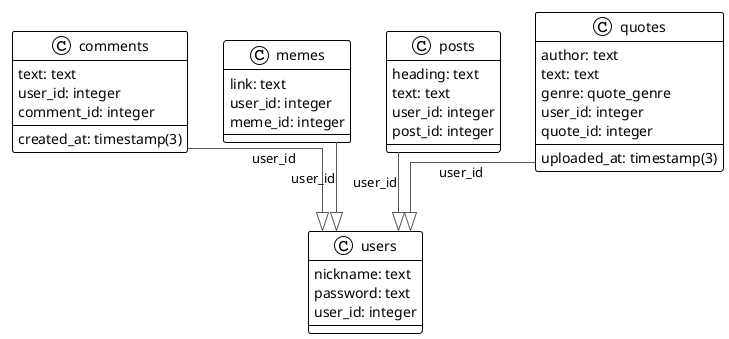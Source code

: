 @startuml

!theme plain
top to bottom direction
skinparam linetype ortho

class comments {
   text: text
   created_at: timestamp(3)
   user_id: integer
   comment_id: integer
}
class memes {
   link: text
   user_id: integer
   meme_id: integer
}
class posts {
   heading: text
   text: text
   user_id: integer
   post_id: integer
}
class quotes {
   author: text
   text: text
   uploaded_at: timestamp(3)
   genre: quote_genre
   user_id: integer
   quote_id: integer
}
class users {
   nickname: text
   password: text
   user_id: integer
}

comments  -[#595959,plain]-^  users    : "user_id"
memes     -[#595959,plain]-^  users    : "user_id"
posts     -[#595959,plain]-^  users    : "user_id"
quotes    -[#595959,plain]-^  users    : "user_id"
@enduml
